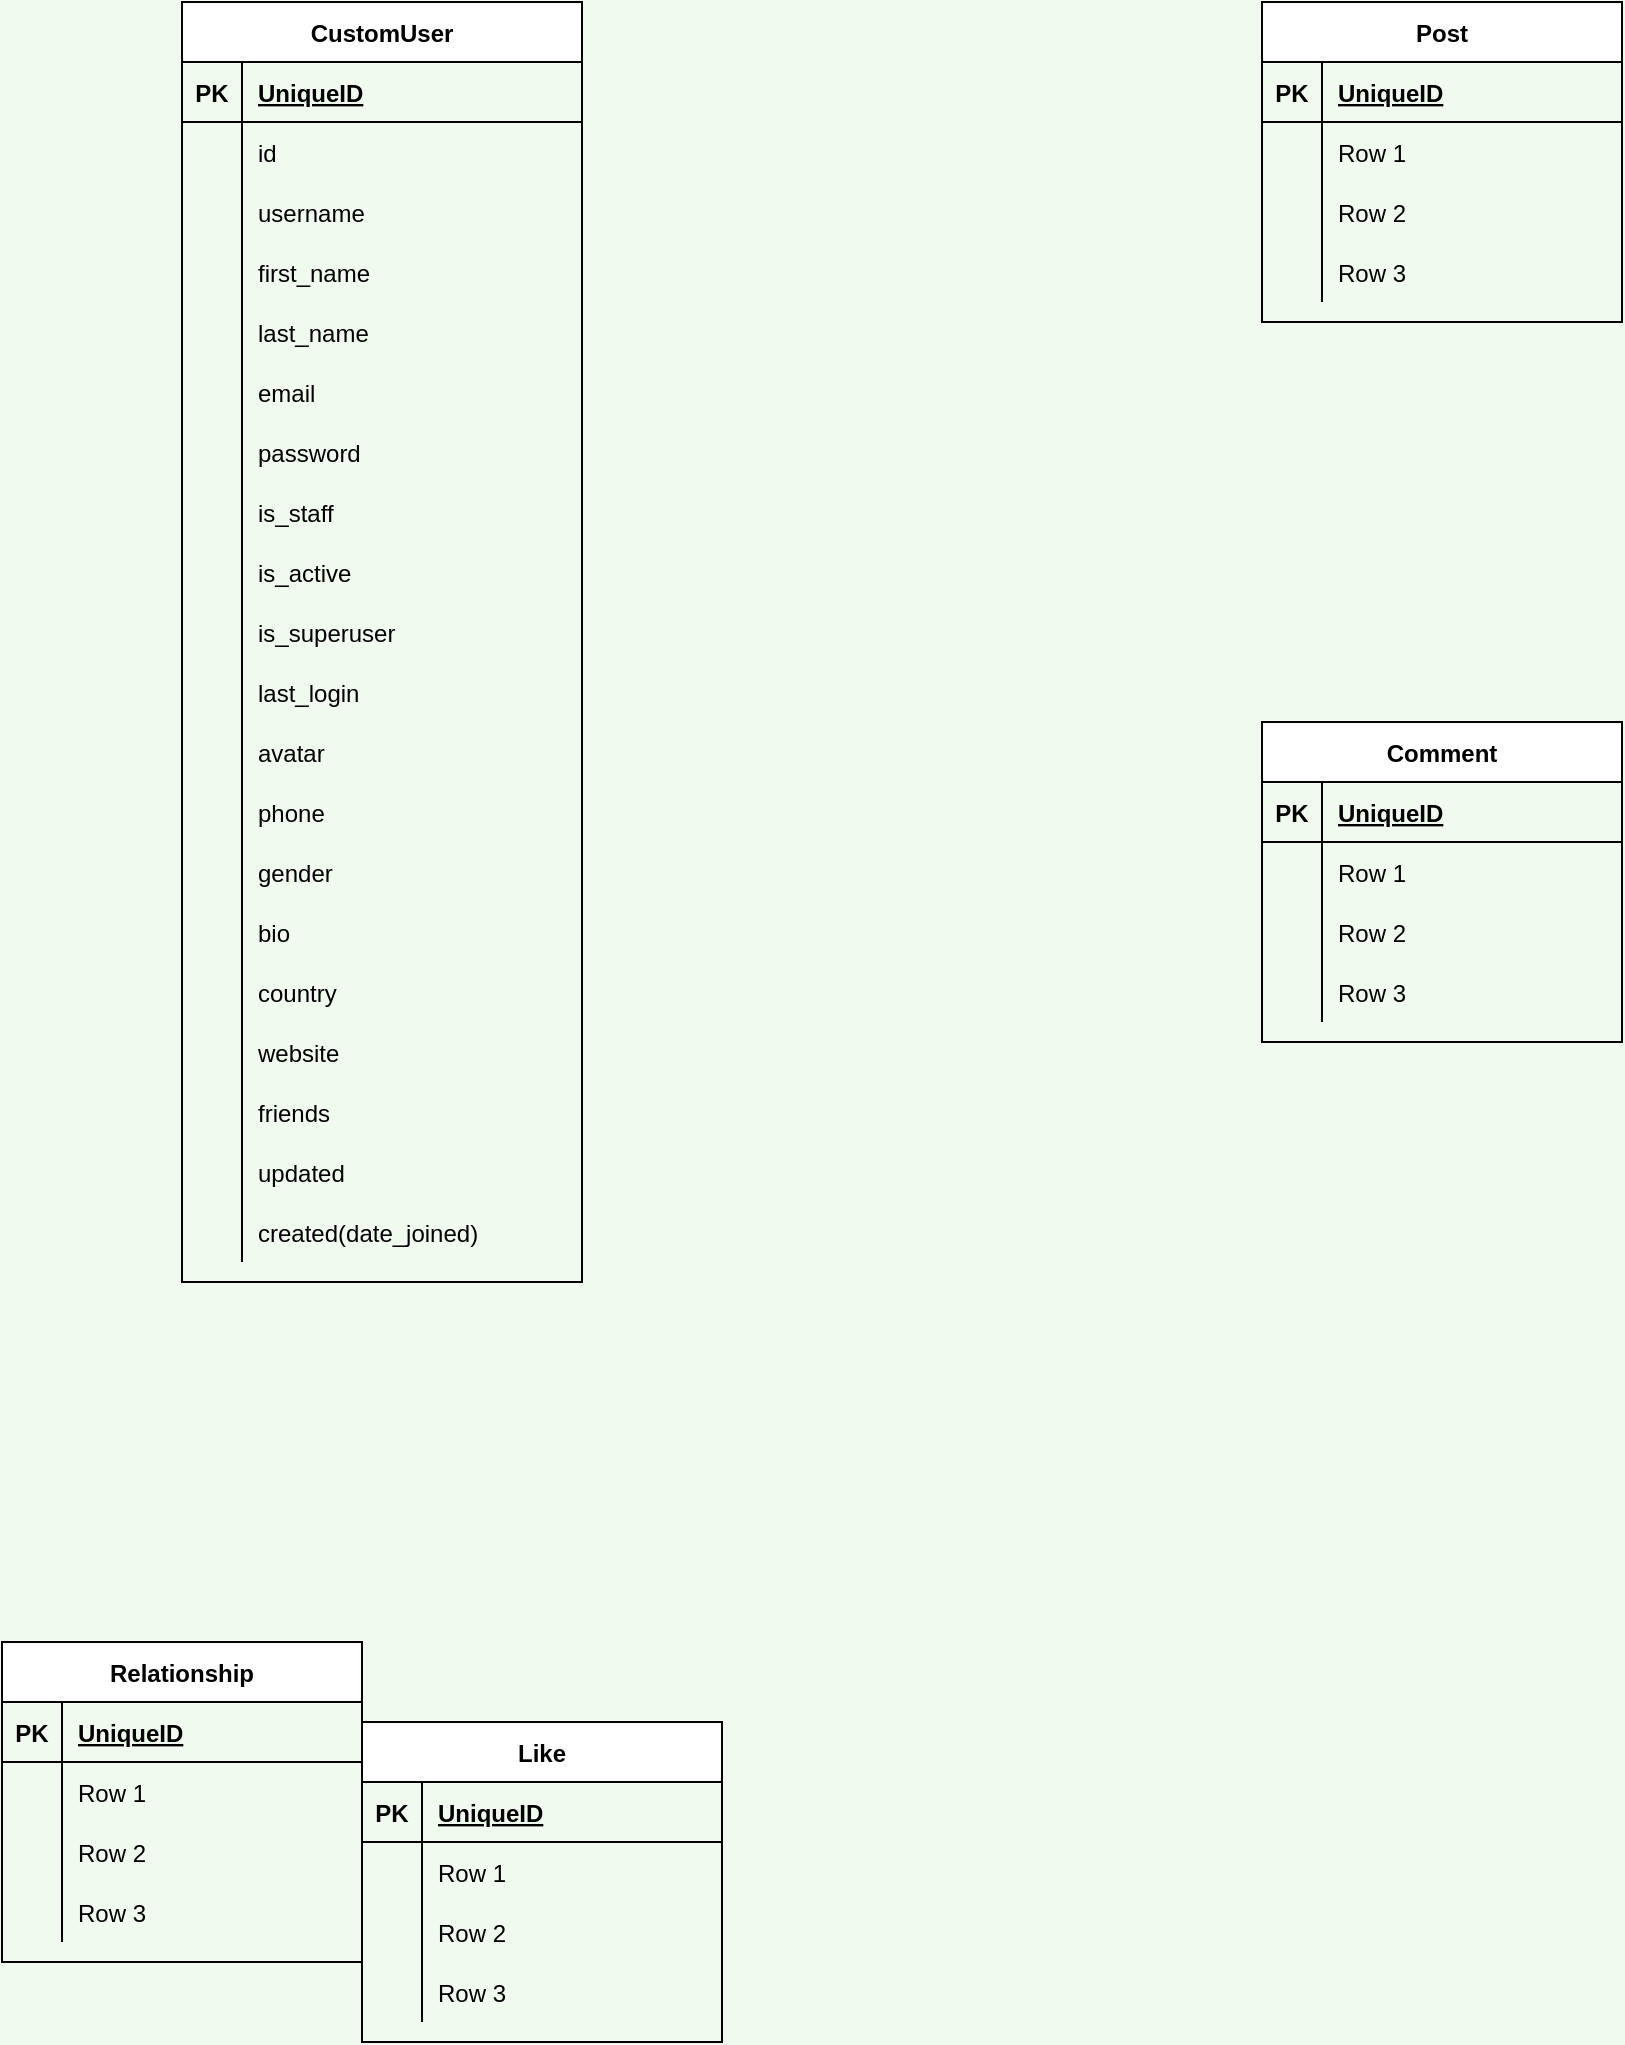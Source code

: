 <mxfile version="13.9.9" type="device"><diagram id="JfYFGixfyqa8T44DDMlA" name="Page-1"><mxGraphModel dx="1299" dy="600" grid="1" gridSize="10" guides="1" tooltips="1" connect="1" arrows="1" fold="1" page="1" pageScale="1" pageWidth="850" pageHeight="1100" background="#F1FAEE" math="0" shadow="0"><root><mxCell id="0"/><mxCell id="1" parent="0"/><mxCell id="agSrC6qZ8le7A4dU7Igd-14" value="CustomUser" style="shape=table;startSize=30;container=1;collapsible=1;childLayout=tableLayout;fixedRows=1;rowLines=0;fontStyle=1;align=center;resizeLast=1;" vertex="1" parent="1"><mxGeometry x="80" y="40" width="200.0" height="640" as="geometry"/></mxCell><mxCell id="agSrC6qZ8le7A4dU7Igd-15" value="" style="shape=partialRectangle;collapsible=0;dropTarget=0;pointerEvents=0;fillColor=none;top=0;left=0;bottom=1;right=0;points=[[0,0.5],[1,0.5]];portConstraint=eastwest;" vertex="1" parent="agSrC6qZ8le7A4dU7Igd-14"><mxGeometry y="30" width="200.0" height="30" as="geometry"/></mxCell><mxCell id="agSrC6qZ8le7A4dU7Igd-16" value="PK" style="shape=partialRectangle;connectable=0;fillColor=none;top=0;left=0;bottom=0;right=0;fontStyle=1;overflow=hidden;" vertex="1" parent="agSrC6qZ8le7A4dU7Igd-15"><mxGeometry width="30" height="30" as="geometry"/></mxCell><mxCell id="agSrC6qZ8le7A4dU7Igd-17" value="UniqueID" style="shape=partialRectangle;connectable=0;fillColor=none;top=0;left=0;bottom=0;right=0;align=left;spacingLeft=6;fontStyle=5;overflow=hidden;" vertex="1" parent="agSrC6qZ8le7A4dU7Igd-15"><mxGeometry x="30" width="170.0" height="30" as="geometry"/></mxCell><mxCell id="agSrC6qZ8le7A4dU7Igd-18" value="" style="shape=partialRectangle;collapsible=0;dropTarget=0;pointerEvents=0;fillColor=none;top=0;left=0;bottom=0;right=0;points=[[0,0.5],[1,0.5]];portConstraint=eastwest;" vertex="1" parent="agSrC6qZ8le7A4dU7Igd-14"><mxGeometry y="60" width="200.0" height="30" as="geometry"/></mxCell><mxCell id="agSrC6qZ8le7A4dU7Igd-19" value="" style="shape=partialRectangle;connectable=0;fillColor=none;top=0;left=0;bottom=0;right=0;editable=1;overflow=hidden;" vertex="1" parent="agSrC6qZ8le7A4dU7Igd-18"><mxGeometry width="30" height="30" as="geometry"/></mxCell><mxCell id="agSrC6qZ8le7A4dU7Igd-20" value="id" style="shape=partialRectangle;connectable=0;fillColor=none;top=0;left=0;bottom=0;right=0;align=left;spacingLeft=6;overflow=hidden;" vertex="1" parent="agSrC6qZ8le7A4dU7Igd-18"><mxGeometry x="30" width="170.0" height="30" as="geometry"/></mxCell><mxCell id="agSrC6qZ8le7A4dU7Igd-134" value="" style="shape=partialRectangle;collapsible=0;dropTarget=0;pointerEvents=0;fillColor=none;top=0;left=0;bottom=0;right=0;points=[[0,0.5],[1,0.5]];portConstraint=eastwest;" vertex="1" parent="agSrC6qZ8le7A4dU7Igd-14"><mxGeometry y="90" width="200.0" height="30" as="geometry"/></mxCell><mxCell id="agSrC6qZ8le7A4dU7Igd-135" value="" style="shape=partialRectangle;connectable=0;fillColor=none;top=0;left=0;bottom=0;right=0;editable=1;overflow=hidden;" vertex="1" parent="agSrC6qZ8le7A4dU7Igd-134"><mxGeometry width="30" height="30" as="geometry"/></mxCell><mxCell id="agSrC6qZ8le7A4dU7Igd-136" value="username" style="shape=partialRectangle;connectable=0;fillColor=none;top=0;left=0;bottom=0;right=0;align=left;spacingLeft=6;overflow=hidden;" vertex="1" parent="agSrC6qZ8le7A4dU7Igd-134"><mxGeometry x="30" width="170.0" height="30" as="geometry"/></mxCell><mxCell id="agSrC6qZ8le7A4dU7Igd-21" value="" style="shape=partialRectangle;collapsible=0;dropTarget=0;pointerEvents=0;fillColor=none;top=0;left=0;bottom=0;right=0;points=[[0,0.5],[1,0.5]];portConstraint=eastwest;" vertex="1" parent="agSrC6qZ8le7A4dU7Igd-14"><mxGeometry y="120" width="200.0" height="30" as="geometry"/></mxCell><mxCell id="agSrC6qZ8le7A4dU7Igd-22" value="" style="shape=partialRectangle;connectable=0;fillColor=none;top=0;left=0;bottom=0;right=0;editable=1;overflow=hidden;" vertex="1" parent="agSrC6qZ8le7A4dU7Igd-21"><mxGeometry width="30" height="30" as="geometry"/></mxCell><mxCell id="agSrC6qZ8le7A4dU7Igd-23" value="first_name" style="shape=partialRectangle;connectable=0;fillColor=none;top=0;left=0;bottom=0;right=0;align=left;spacingLeft=6;overflow=hidden;" vertex="1" parent="agSrC6qZ8le7A4dU7Igd-21"><mxGeometry x="30" width="170.0" height="30" as="geometry"/></mxCell><mxCell id="agSrC6qZ8le7A4dU7Igd-79" value="" style="shape=partialRectangle;collapsible=0;dropTarget=0;pointerEvents=0;fillColor=none;top=0;left=0;bottom=0;right=0;points=[[0,0.5],[1,0.5]];portConstraint=eastwest;" vertex="1" parent="agSrC6qZ8le7A4dU7Igd-14"><mxGeometry y="150" width="200.0" height="30" as="geometry"/></mxCell><mxCell id="agSrC6qZ8le7A4dU7Igd-80" value="" style="shape=partialRectangle;connectable=0;fillColor=none;top=0;left=0;bottom=0;right=0;editable=1;overflow=hidden;" vertex="1" parent="agSrC6qZ8le7A4dU7Igd-79"><mxGeometry width="30" height="30" as="geometry"/></mxCell><mxCell id="agSrC6qZ8le7A4dU7Igd-81" value="last_name" style="shape=partialRectangle;connectable=0;fillColor=none;top=0;left=0;bottom=0;right=0;align=left;spacingLeft=6;overflow=hidden;" vertex="1" parent="agSrC6qZ8le7A4dU7Igd-79"><mxGeometry x="30" width="170.0" height="30" as="geometry"/></mxCell><mxCell id="agSrC6qZ8le7A4dU7Igd-83" value="" style="shape=partialRectangle;collapsible=0;dropTarget=0;pointerEvents=0;fillColor=none;top=0;left=0;bottom=0;right=0;points=[[0,0.5],[1,0.5]];portConstraint=eastwest;" vertex="1" parent="agSrC6qZ8le7A4dU7Igd-14"><mxGeometry y="180" width="200.0" height="30" as="geometry"/></mxCell><mxCell id="agSrC6qZ8le7A4dU7Igd-84" value="" style="shape=partialRectangle;connectable=0;fillColor=none;top=0;left=0;bottom=0;right=0;editable=1;overflow=hidden;" vertex="1" parent="agSrC6qZ8le7A4dU7Igd-83"><mxGeometry width="30" height="30" as="geometry"/></mxCell><mxCell id="agSrC6qZ8le7A4dU7Igd-85" value="email" style="shape=partialRectangle;connectable=0;fillColor=none;top=0;left=0;bottom=0;right=0;align=left;spacingLeft=6;overflow=hidden;" vertex="1" parent="agSrC6qZ8le7A4dU7Igd-83"><mxGeometry x="30" width="170.0" height="30" as="geometry"/></mxCell><mxCell id="agSrC6qZ8le7A4dU7Igd-86" value="" style="shape=partialRectangle;collapsible=0;dropTarget=0;pointerEvents=0;fillColor=none;top=0;left=0;bottom=0;right=0;points=[[0,0.5],[1,0.5]];portConstraint=eastwest;" vertex="1" parent="agSrC6qZ8le7A4dU7Igd-14"><mxGeometry y="210" width="200.0" height="30" as="geometry"/></mxCell><mxCell id="agSrC6qZ8le7A4dU7Igd-87" value="" style="shape=partialRectangle;connectable=0;fillColor=none;top=0;left=0;bottom=0;right=0;editable=1;overflow=hidden;" vertex="1" parent="agSrC6qZ8le7A4dU7Igd-86"><mxGeometry width="30" height="30" as="geometry"/></mxCell><mxCell id="agSrC6qZ8le7A4dU7Igd-88" value="password" style="shape=partialRectangle;connectable=0;fillColor=none;top=0;left=0;bottom=0;right=0;align=left;spacingLeft=6;overflow=hidden;" vertex="1" parent="agSrC6qZ8le7A4dU7Igd-86"><mxGeometry x="30" width="170.0" height="30" as="geometry"/></mxCell><mxCell id="agSrC6qZ8le7A4dU7Igd-24" value="" style="shape=partialRectangle;collapsible=0;dropTarget=0;pointerEvents=0;fillColor=none;top=0;left=0;bottom=0;right=0;points=[[0,0.5],[1,0.5]];portConstraint=eastwest;" vertex="1" parent="agSrC6qZ8le7A4dU7Igd-14"><mxGeometry y="240" width="200.0" height="30" as="geometry"/></mxCell><mxCell id="agSrC6qZ8le7A4dU7Igd-25" value="" style="shape=partialRectangle;connectable=0;fillColor=none;top=0;left=0;bottom=0;right=0;editable=1;overflow=hidden;" vertex="1" parent="agSrC6qZ8le7A4dU7Igd-24"><mxGeometry width="30" height="30" as="geometry"/></mxCell><mxCell id="agSrC6qZ8le7A4dU7Igd-26" value="is_staff" style="shape=partialRectangle;connectable=0;fillColor=none;top=0;left=0;bottom=0;right=0;align=left;spacingLeft=6;overflow=hidden;" vertex="1" parent="agSrC6qZ8le7A4dU7Igd-24"><mxGeometry x="30" width="170.0" height="30" as="geometry"/></mxCell><mxCell id="agSrC6qZ8le7A4dU7Igd-95" value="" style="shape=partialRectangle;collapsible=0;dropTarget=0;pointerEvents=0;fillColor=none;top=0;left=0;bottom=0;right=0;points=[[0,0.5],[1,0.5]];portConstraint=eastwest;" vertex="1" parent="agSrC6qZ8le7A4dU7Igd-14"><mxGeometry y="270" width="200.0" height="30" as="geometry"/></mxCell><mxCell id="agSrC6qZ8le7A4dU7Igd-96" value="" style="shape=partialRectangle;connectable=0;fillColor=none;top=0;left=0;bottom=0;right=0;editable=1;overflow=hidden;" vertex="1" parent="agSrC6qZ8le7A4dU7Igd-95"><mxGeometry width="30" height="30" as="geometry"/></mxCell><mxCell id="agSrC6qZ8le7A4dU7Igd-97" value="is_active" style="shape=partialRectangle;connectable=0;fillColor=none;top=0;left=0;bottom=0;right=0;align=left;spacingLeft=6;overflow=hidden;" vertex="1" parent="agSrC6qZ8le7A4dU7Igd-95"><mxGeometry x="30" width="170.0" height="30" as="geometry"/></mxCell><mxCell id="agSrC6qZ8le7A4dU7Igd-98" value="" style="shape=partialRectangle;collapsible=0;dropTarget=0;pointerEvents=0;fillColor=none;top=0;left=0;bottom=0;right=0;points=[[0,0.5],[1,0.5]];portConstraint=eastwest;" vertex="1" parent="agSrC6qZ8le7A4dU7Igd-14"><mxGeometry y="300" width="200.0" height="30" as="geometry"/></mxCell><mxCell id="agSrC6qZ8le7A4dU7Igd-99" value="" style="shape=partialRectangle;connectable=0;fillColor=none;top=0;left=0;bottom=0;right=0;editable=1;overflow=hidden;" vertex="1" parent="agSrC6qZ8le7A4dU7Igd-98"><mxGeometry width="30" height="30" as="geometry"/></mxCell><mxCell id="agSrC6qZ8le7A4dU7Igd-100" value="is_superuser" style="shape=partialRectangle;connectable=0;fillColor=none;top=0;left=0;bottom=0;right=0;align=left;spacingLeft=6;overflow=hidden;" vertex="1" parent="agSrC6qZ8le7A4dU7Igd-98"><mxGeometry x="30" width="170.0" height="30" as="geometry"/></mxCell><mxCell id="agSrC6qZ8le7A4dU7Igd-101" value="" style="shape=partialRectangle;collapsible=0;dropTarget=0;pointerEvents=0;fillColor=none;top=0;left=0;bottom=0;right=0;points=[[0,0.5],[1,0.5]];portConstraint=eastwest;" vertex="1" parent="agSrC6qZ8le7A4dU7Igd-14"><mxGeometry y="330" width="200.0" height="30" as="geometry"/></mxCell><mxCell id="agSrC6qZ8le7A4dU7Igd-102" value="" style="shape=partialRectangle;connectable=0;fillColor=none;top=0;left=0;bottom=0;right=0;editable=1;overflow=hidden;" vertex="1" parent="agSrC6qZ8le7A4dU7Igd-101"><mxGeometry width="30" height="30" as="geometry"/></mxCell><mxCell id="agSrC6qZ8le7A4dU7Igd-103" value="last_login" style="shape=partialRectangle;connectable=0;fillColor=none;top=0;left=0;bottom=0;right=0;align=left;spacingLeft=6;overflow=hidden;" vertex="1" parent="agSrC6qZ8le7A4dU7Igd-101"><mxGeometry x="30" width="170.0" height="30" as="geometry"/></mxCell><mxCell id="agSrC6qZ8le7A4dU7Igd-107" value="" style="shape=partialRectangle;collapsible=0;dropTarget=0;pointerEvents=0;fillColor=none;top=0;left=0;bottom=0;right=0;points=[[0,0.5],[1,0.5]];portConstraint=eastwest;" vertex="1" parent="agSrC6qZ8le7A4dU7Igd-14"><mxGeometry y="360" width="200.0" height="30" as="geometry"/></mxCell><mxCell id="agSrC6qZ8le7A4dU7Igd-108" value="" style="shape=partialRectangle;connectable=0;fillColor=none;top=0;left=0;bottom=0;right=0;editable=1;overflow=hidden;" vertex="1" parent="agSrC6qZ8le7A4dU7Igd-107"><mxGeometry width="30" height="30" as="geometry"/></mxCell><mxCell id="agSrC6qZ8le7A4dU7Igd-109" value="avatar" style="shape=partialRectangle;connectable=0;fillColor=none;top=0;left=0;bottom=0;right=0;align=left;spacingLeft=6;overflow=hidden;" vertex="1" parent="agSrC6qZ8le7A4dU7Igd-107"><mxGeometry x="30" width="170.0" height="30" as="geometry"/></mxCell><mxCell id="agSrC6qZ8le7A4dU7Igd-110" value="" style="shape=partialRectangle;collapsible=0;dropTarget=0;pointerEvents=0;fillColor=none;top=0;left=0;bottom=0;right=0;points=[[0,0.5],[1,0.5]];portConstraint=eastwest;" vertex="1" parent="agSrC6qZ8le7A4dU7Igd-14"><mxGeometry y="390" width="200.0" height="30" as="geometry"/></mxCell><mxCell id="agSrC6qZ8le7A4dU7Igd-111" value="" style="shape=partialRectangle;connectable=0;fillColor=none;top=0;left=0;bottom=0;right=0;editable=1;overflow=hidden;" vertex="1" parent="agSrC6qZ8le7A4dU7Igd-110"><mxGeometry width="30" height="30" as="geometry"/></mxCell><mxCell id="agSrC6qZ8le7A4dU7Igd-112" value="phone" style="shape=partialRectangle;connectable=0;fillColor=none;top=0;left=0;bottom=0;right=0;align=left;spacingLeft=6;overflow=hidden;" vertex="1" parent="agSrC6qZ8le7A4dU7Igd-110"><mxGeometry x="30" width="170.0" height="30" as="geometry"/></mxCell><mxCell id="agSrC6qZ8le7A4dU7Igd-113" value="" style="shape=partialRectangle;collapsible=0;dropTarget=0;pointerEvents=0;fillColor=none;top=0;left=0;bottom=0;right=0;points=[[0,0.5],[1,0.5]];portConstraint=eastwest;" vertex="1" parent="agSrC6qZ8le7A4dU7Igd-14"><mxGeometry y="420" width="200.0" height="30" as="geometry"/></mxCell><mxCell id="agSrC6qZ8le7A4dU7Igd-114" value="" style="shape=partialRectangle;connectable=0;fillColor=none;top=0;left=0;bottom=0;right=0;editable=1;overflow=hidden;" vertex="1" parent="agSrC6qZ8le7A4dU7Igd-113"><mxGeometry width="30" height="30" as="geometry"/></mxCell><mxCell id="agSrC6qZ8le7A4dU7Igd-115" value="gender" style="shape=partialRectangle;connectable=0;fillColor=none;top=0;left=0;bottom=0;right=0;align=left;spacingLeft=6;overflow=hidden;" vertex="1" parent="agSrC6qZ8le7A4dU7Igd-113"><mxGeometry x="30" width="170.0" height="30" as="geometry"/></mxCell><mxCell id="agSrC6qZ8le7A4dU7Igd-116" value="" style="shape=partialRectangle;collapsible=0;dropTarget=0;pointerEvents=0;fillColor=none;top=0;left=0;bottom=0;right=0;points=[[0,0.5],[1,0.5]];portConstraint=eastwest;" vertex="1" parent="agSrC6qZ8le7A4dU7Igd-14"><mxGeometry y="450" width="200.0" height="30" as="geometry"/></mxCell><mxCell id="agSrC6qZ8le7A4dU7Igd-117" value="" style="shape=partialRectangle;connectable=0;fillColor=none;top=0;left=0;bottom=0;right=0;editable=1;overflow=hidden;" vertex="1" parent="agSrC6qZ8le7A4dU7Igd-116"><mxGeometry width="30" height="30" as="geometry"/></mxCell><mxCell id="agSrC6qZ8le7A4dU7Igd-118" value="bio" style="shape=partialRectangle;connectable=0;fillColor=none;top=0;left=0;bottom=0;right=0;align=left;spacingLeft=6;overflow=hidden;" vertex="1" parent="agSrC6qZ8le7A4dU7Igd-116"><mxGeometry x="30" width="170.0" height="30" as="geometry"/></mxCell><mxCell id="agSrC6qZ8le7A4dU7Igd-119" value="" style="shape=partialRectangle;collapsible=0;dropTarget=0;pointerEvents=0;fillColor=none;top=0;left=0;bottom=0;right=0;points=[[0,0.5],[1,0.5]];portConstraint=eastwest;" vertex="1" parent="agSrC6qZ8le7A4dU7Igd-14"><mxGeometry y="480" width="200.0" height="30" as="geometry"/></mxCell><mxCell id="agSrC6qZ8le7A4dU7Igd-120" value="" style="shape=partialRectangle;connectable=0;fillColor=none;top=0;left=0;bottom=0;right=0;editable=1;overflow=hidden;" vertex="1" parent="agSrC6qZ8le7A4dU7Igd-119"><mxGeometry width="30" height="30" as="geometry"/></mxCell><mxCell id="agSrC6qZ8le7A4dU7Igd-121" value="country" style="shape=partialRectangle;connectable=0;fillColor=none;top=0;left=0;bottom=0;right=0;align=left;spacingLeft=6;overflow=hidden;" vertex="1" parent="agSrC6qZ8le7A4dU7Igd-119"><mxGeometry x="30" width="170.0" height="30" as="geometry"/></mxCell><mxCell id="agSrC6qZ8le7A4dU7Igd-122" value="" style="shape=partialRectangle;collapsible=0;dropTarget=0;pointerEvents=0;fillColor=none;top=0;left=0;bottom=0;right=0;points=[[0,0.5],[1,0.5]];portConstraint=eastwest;" vertex="1" parent="agSrC6qZ8le7A4dU7Igd-14"><mxGeometry y="510" width="200.0" height="30" as="geometry"/></mxCell><mxCell id="agSrC6qZ8le7A4dU7Igd-123" value="" style="shape=partialRectangle;connectable=0;fillColor=none;top=0;left=0;bottom=0;right=0;editable=1;overflow=hidden;" vertex="1" parent="agSrC6qZ8le7A4dU7Igd-122"><mxGeometry width="30" height="30" as="geometry"/></mxCell><mxCell id="agSrC6qZ8le7A4dU7Igd-124" value="website" style="shape=partialRectangle;connectable=0;fillColor=none;top=0;left=0;bottom=0;right=0;align=left;spacingLeft=6;overflow=hidden;" vertex="1" parent="agSrC6qZ8le7A4dU7Igd-122"><mxGeometry x="30" width="170.0" height="30" as="geometry"/></mxCell><mxCell id="agSrC6qZ8le7A4dU7Igd-125" value="" style="shape=partialRectangle;collapsible=0;dropTarget=0;pointerEvents=0;fillColor=none;top=0;left=0;bottom=0;right=0;points=[[0,0.5],[1,0.5]];portConstraint=eastwest;" vertex="1" parent="agSrC6qZ8le7A4dU7Igd-14"><mxGeometry y="540" width="200.0" height="30" as="geometry"/></mxCell><mxCell id="agSrC6qZ8le7A4dU7Igd-126" value="" style="shape=partialRectangle;connectable=0;fillColor=none;top=0;left=0;bottom=0;right=0;editable=1;overflow=hidden;" vertex="1" parent="agSrC6qZ8le7A4dU7Igd-125"><mxGeometry width="30" height="30" as="geometry"/></mxCell><mxCell id="agSrC6qZ8le7A4dU7Igd-127" value="friends" style="shape=partialRectangle;connectable=0;fillColor=none;top=0;left=0;bottom=0;right=0;align=left;spacingLeft=6;overflow=hidden;" vertex="1" parent="agSrC6qZ8le7A4dU7Igd-125"><mxGeometry x="30" width="170.0" height="30" as="geometry"/></mxCell><mxCell id="agSrC6qZ8le7A4dU7Igd-128" value="" style="shape=partialRectangle;collapsible=0;dropTarget=0;pointerEvents=0;fillColor=none;top=0;left=0;bottom=0;right=0;points=[[0,0.5],[1,0.5]];portConstraint=eastwest;" vertex="1" parent="agSrC6qZ8le7A4dU7Igd-14"><mxGeometry y="570" width="200.0" height="30" as="geometry"/></mxCell><mxCell id="agSrC6qZ8le7A4dU7Igd-129" value="" style="shape=partialRectangle;connectable=0;fillColor=none;top=0;left=0;bottom=0;right=0;editable=1;overflow=hidden;" vertex="1" parent="agSrC6qZ8le7A4dU7Igd-128"><mxGeometry width="30" height="30" as="geometry"/></mxCell><mxCell id="agSrC6qZ8le7A4dU7Igd-130" value="updated" style="shape=partialRectangle;connectable=0;fillColor=none;top=0;left=0;bottom=0;right=0;align=left;spacingLeft=6;overflow=hidden;" vertex="1" parent="agSrC6qZ8le7A4dU7Igd-128"><mxGeometry x="30" width="170.0" height="30" as="geometry"/></mxCell><mxCell id="agSrC6qZ8le7A4dU7Igd-131" value="" style="shape=partialRectangle;collapsible=0;dropTarget=0;pointerEvents=0;fillColor=none;top=0;left=0;bottom=0;right=0;points=[[0,0.5],[1,0.5]];portConstraint=eastwest;" vertex="1" parent="agSrC6qZ8le7A4dU7Igd-14"><mxGeometry y="600" width="200.0" height="30" as="geometry"/></mxCell><mxCell id="agSrC6qZ8le7A4dU7Igd-132" value="" style="shape=partialRectangle;connectable=0;fillColor=none;top=0;left=0;bottom=0;right=0;editable=1;overflow=hidden;" vertex="1" parent="agSrC6qZ8le7A4dU7Igd-131"><mxGeometry width="30" height="30" as="geometry"/></mxCell><mxCell id="agSrC6qZ8le7A4dU7Igd-133" value="created(date_joined)" style="shape=partialRectangle;connectable=0;fillColor=none;top=0;left=0;bottom=0;right=0;align=left;spacingLeft=6;overflow=hidden;" vertex="1" parent="agSrC6qZ8le7A4dU7Igd-131"><mxGeometry x="30" width="170.0" height="30" as="geometry"/></mxCell><mxCell id="agSrC6qZ8le7A4dU7Igd-27" value="Post" style="shape=table;startSize=30;container=1;collapsible=1;childLayout=tableLayout;fixedRows=1;rowLines=0;fontStyle=1;align=center;resizeLast=1;" vertex="1" parent="1"><mxGeometry x="620" y="40" width="180" height="160" as="geometry"/></mxCell><mxCell id="agSrC6qZ8le7A4dU7Igd-28" value="" style="shape=partialRectangle;collapsible=0;dropTarget=0;pointerEvents=0;fillColor=none;top=0;left=0;bottom=1;right=0;points=[[0,0.5],[1,0.5]];portConstraint=eastwest;" vertex="1" parent="agSrC6qZ8le7A4dU7Igd-27"><mxGeometry y="30" width="180" height="30" as="geometry"/></mxCell><mxCell id="agSrC6qZ8le7A4dU7Igd-29" value="PK" style="shape=partialRectangle;connectable=0;fillColor=none;top=0;left=0;bottom=0;right=0;fontStyle=1;overflow=hidden;" vertex="1" parent="agSrC6qZ8le7A4dU7Igd-28"><mxGeometry width="30" height="30" as="geometry"/></mxCell><mxCell id="agSrC6qZ8le7A4dU7Igd-30" value="UniqueID" style="shape=partialRectangle;connectable=0;fillColor=none;top=0;left=0;bottom=0;right=0;align=left;spacingLeft=6;fontStyle=5;overflow=hidden;" vertex="1" parent="agSrC6qZ8le7A4dU7Igd-28"><mxGeometry x="30" width="150" height="30" as="geometry"/></mxCell><mxCell id="agSrC6qZ8le7A4dU7Igd-31" value="" style="shape=partialRectangle;collapsible=0;dropTarget=0;pointerEvents=0;fillColor=none;top=0;left=0;bottom=0;right=0;points=[[0,0.5],[1,0.5]];portConstraint=eastwest;" vertex="1" parent="agSrC6qZ8le7A4dU7Igd-27"><mxGeometry y="60" width="180" height="30" as="geometry"/></mxCell><mxCell id="agSrC6qZ8le7A4dU7Igd-32" value="" style="shape=partialRectangle;connectable=0;fillColor=none;top=0;left=0;bottom=0;right=0;editable=1;overflow=hidden;" vertex="1" parent="agSrC6qZ8le7A4dU7Igd-31"><mxGeometry width="30" height="30" as="geometry"/></mxCell><mxCell id="agSrC6qZ8le7A4dU7Igd-33" value="Row 1" style="shape=partialRectangle;connectable=0;fillColor=none;top=0;left=0;bottom=0;right=0;align=left;spacingLeft=6;overflow=hidden;" vertex="1" parent="agSrC6qZ8le7A4dU7Igd-31"><mxGeometry x="30" width="150" height="30" as="geometry"/></mxCell><mxCell id="agSrC6qZ8le7A4dU7Igd-34" value="" style="shape=partialRectangle;collapsible=0;dropTarget=0;pointerEvents=0;fillColor=none;top=0;left=0;bottom=0;right=0;points=[[0,0.5],[1,0.5]];portConstraint=eastwest;" vertex="1" parent="agSrC6qZ8le7A4dU7Igd-27"><mxGeometry y="90" width="180" height="30" as="geometry"/></mxCell><mxCell id="agSrC6qZ8le7A4dU7Igd-35" value="" style="shape=partialRectangle;connectable=0;fillColor=none;top=0;left=0;bottom=0;right=0;editable=1;overflow=hidden;" vertex="1" parent="agSrC6qZ8le7A4dU7Igd-34"><mxGeometry width="30" height="30" as="geometry"/></mxCell><mxCell id="agSrC6qZ8le7A4dU7Igd-36" value="Row 2" style="shape=partialRectangle;connectable=0;fillColor=none;top=0;left=0;bottom=0;right=0;align=left;spacingLeft=6;overflow=hidden;" vertex="1" parent="agSrC6qZ8le7A4dU7Igd-34"><mxGeometry x="30" width="150" height="30" as="geometry"/></mxCell><mxCell id="agSrC6qZ8le7A4dU7Igd-37" value="" style="shape=partialRectangle;collapsible=0;dropTarget=0;pointerEvents=0;fillColor=none;top=0;left=0;bottom=0;right=0;points=[[0,0.5],[1,0.5]];portConstraint=eastwest;" vertex="1" parent="agSrC6qZ8le7A4dU7Igd-27"><mxGeometry y="120" width="180" height="30" as="geometry"/></mxCell><mxCell id="agSrC6qZ8le7A4dU7Igd-38" value="" style="shape=partialRectangle;connectable=0;fillColor=none;top=0;left=0;bottom=0;right=0;editable=1;overflow=hidden;" vertex="1" parent="agSrC6qZ8le7A4dU7Igd-37"><mxGeometry width="30" height="30" as="geometry"/></mxCell><mxCell id="agSrC6qZ8le7A4dU7Igd-39" value="Row 3" style="shape=partialRectangle;connectable=0;fillColor=none;top=0;left=0;bottom=0;right=0;align=left;spacingLeft=6;overflow=hidden;" vertex="1" parent="agSrC6qZ8le7A4dU7Igd-37"><mxGeometry x="30" width="150" height="30" as="geometry"/></mxCell><mxCell id="agSrC6qZ8le7A4dU7Igd-40" value="Relationship" style="shape=table;startSize=30;container=1;collapsible=1;childLayout=tableLayout;fixedRows=1;rowLines=0;fontStyle=1;align=center;resizeLast=1;" vertex="1" parent="1"><mxGeometry x="-10" y="860" width="180" height="160" as="geometry"/></mxCell><mxCell id="agSrC6qZ8le7A4dU7Igd-41" value="" style="shape=partialRectangle;collapsible=0;dropTarget=0;pointerEvents=0;fillColor=none;top=0;left=0;bottom=1;right=0;points=[[0,0.5],[1,0.5]];portConstraint=eastwest;" vertex="1" parent="agSrC6qZ8le7A4dU7Igd-40"><mxGeometry y="30" width="180" height="30" as="geometry"/></mxCell><mxCell id="agSrC6qZ8le7A4dU7Igd-42" value="PK" style="shape=partialRectangle;connectable=0;fillColor=none;top=0;left=0;bottom=0;right=0;fontStyle=1;overflow=hidden;" vertex="1" parent="agSrC6qZ8le7A4dU7Igd-41"><mxGeometry width="30" height="30" as="geometry"/></mxCell><mxCell id="agSrC6qZ8le7A4dU7Igd-43" value="UniqueID" style="shape=partialRectangle;connectable=0;fillColor=none;top=0;left=0;bottom=0;right=0;align=left;spacingLeft=6;fontStyle=5;overflow=hidden;" vertex="1" parent="agSrC6qZ8le7A4dU7Igd-41"><mxGeometry x="30" width="150" height="30" as="geometry"/></mxCell><mxCell id="agSrC6qZ8le7A4dU7Igd-44" value="" style="shape=partialRectangle;collapsible=0;dropTarget=0;pointerEvents=0;fillColor=none;top=0;left=0;bottom=0;right=0;points=[[0,0.5],[1,0.5]];portConstraint=eastwest;" vertex="1" parent="agSrC6qZ8le7A4dU7Igd-40"><mxGeometry y="60" width="180" height="30" as="geometry"/></mxCell><mxCell id="agSrC6qZ8le7A4dU7Igd-45" value="" style="shape=partialRectangle;connectable=0;fillColor=none;top=0;left=0;bottom=0;right=0;editable=1;overflow=hidden;" vertex="1" parent="agSrC6qZ8le7A4dU7Igd-44"><mxGeometry width="30" height="30" as="geometry"/></mxCell><mxCell id="agSrC6qZ8le7A4dU7Igd-46" value="Row 1" style="shape=partialRectangle;connectable=0;fillColor=none;top=0;left=0;bottom=0;right=0;align=left;spacingLeft=6;overflow=hidden;" vertex="1" parent="agSrC6qZ8le7A4dU7Igd-44"><mxGeometry x="30" width="150" height="30" as="geometry"/></mxCell><mxCell id="agSrC6qZ8le7A4dU7Igd-47" value="" style="shape=partialRectangle;collapsible=0;dropTarget=0;pointerEvents=0;fillColor=none;top=0;left=0;bottom=0;right=0;points=[[0,0.5],[1,0.5]];portConstraint=eastwest;" vertex="1" parent="agSrC6qZ8le7A4dU7Igd-40"><mxGeometry y="90" width="180" height="30" as="geometry"/></mxCell><mxCell id="agSrC6qZ8le7A4dU7Igd-48" value="" style="shape=partialRectangle;connectable=0;fillColor=none;top=0;left=0;bottom=0;right=0;editable=1;overflow=hidden;" vertex="1" parent="agSrC6qZ8le7A4dU7Igd-47"><mxGeometry width="30" height="30" as="geometry"/></mxCell><mxCell id="agSrC6qZ8le7A4dU7Igd-49" value="Row 2" style="shape=partialRectangle;connectable=0;fillColor=none;top=0;left=0;bottom=0;right=0;align=left;spacingLeft=6;overflow=hidden;" vertex="1" parent="agSrC6qZ8le7A4dU7Igd-47"><mxGeometry x="30" width="150" height="30" as="geometry"/></mxCell><mxCell id="agSrC6qZ8le7A4dU7Igd-50" value="" style="shape=partialRectangle;collapsible=0;dropTarget=0;pointerEvents=0;fillColor=none;top=0;left=0;bottom=0;right=0;points=[[0,0.5],[1,0.5]];portConstraint=eastwest;" vertex="1" parent="agSrC6qZ8le7A4dU7Igd-40"><mxGeometry y="120" width="180" height="30" as="geometry"/></mxCell><mxCell id="agSrC6qZ8le7A4dU7Igd-51" value="" style="shape=partialRectangle;connectable=0;fillColor=none;top=0;left=0;bottom=0;right=0;editable=1;overflow=hidden;" vertex="1" parent="agSrC6qZ8le7A4dU7Igd-50"><mxGeometry width="30" height="30" as="geometry"/></mxCell><mxCell id="agSrC6qZ8le7A4dU7Igd-52" value="Row 3" style="shape=partialRectangle;connectable=0;fillColor=none;top=0;left=0;bottom=0;right=0;align=left;spacingLeft=6;overflow=hidden;" vertex="1" parent="agSrC6qZ8le7A4dU7Igd-50"><mxGeometry x="30" width="150" height="30" as="geometry"/></mxCell><mxCell id="agSrC6qZ8le7A4dU7Igd-53" value="Comment" style="shape=table;startSize=30;container=1;collapsible=1;childLayout=tableLayout;fixedRows=1;rowLines=0;fontStyle=1;align=center;resizeLast=1;" vertex="1" parent="1"><mxGeometry x="620" y="400" width="180" height="160" as="geometry"/></mxCell><mxCell id="agSrC6qZ8le7A4dU7Igd-54" value="" style="shape=partialRectangle;collapsible=0;dropTarget=0;pointerEvents=0;fillColor=none;top=0;left=0;bottom=1;right=0;points=[[0,0.5],[1,0.5]];portConstraint=eastwest;" vertex="1" parent="agSrC6qZ8le7A4dU7Igd-53"><mxGeometry y="30" width="180" height="30" as="geometry"/></mxCell><mxCell id="agSrC6qZ8le7A4dU7Igd-55" value="PK" style="shape=partialRectangle;connectable=0;fillColor=none;top=0;left=0;bottom=0;right=0;fontStyle=1;overflow=hidden;" vertex="1" parent="agSrC6qZ8le7A4dU7Igd-54"><mxGeometry width="30" height="30" as="geometry"/></mxCell><mxCell id="agSrC6qZ8le7A4dU7Igd-56" value="UniqueID" style="shape=partialRectangle;connectable=0;fillColor=none;top=0;left=0;bottom=0;right=0;align=left;spacingLeft=6;fontStyle=5;overflow=hidden;" vertex="1" parent="agSrC6qZ8le7A4dU7Igd-54"><mxGeometry x="30" width="150" height="30" as="geometry"/></mxCell><mxCell id="agSrC6qZ8le7A4dU7Igd-57" value="" style="shape=partialRectangle;collapsible=0;dropTarget=0;pointerEvents=0;fillColor=none;top=0;left=0;bottom=0;right=0;points=[[0,0.5],[1,0.5]];portConstraint=eastwest;" vertex="1" parent="agSrC6qZ8le7A4dU7Igd-53"><mxGeometry y="60" width="180" height="30" as="geometry"/></mxCell><mxCell id="agSrC6qZ8le7A4dU7Igd-58" value="" style="shape=partialRectangle;connectable=0;fillColor=none;top=0;left=0;bottom=0;right=0;editable=1;overflow=hidden;" vertex="1" parent="agSrC6qZ8le7A4dU7Igd-57"><mxGeometry width="30" height="30" as="geometry"/></mxCell><mxCell id="agSrC6qZ8le7A4dU7Igd-59" value="Row 1" style="shape=partialRectangle;connectable=0;fillColor=none;top=0;left=0;bottom=0;right=0;align=left;spacingLeft=6;overflow=hidden;" vertex="1" parent="agSrC6qZ8le7A4dU7Igd-57"><mxGeometry x="30" width="150" height="30" as="geometry"/></mxCell><mxCell id="agSrC6qZ8le7A4dU7Igd-60" value="" style="shape=partialRectangle;collapsible=0;dropTarget=0;pointerEvents=0;fillColor=none;top=0;left=0;bottom=0;right=0;points=[[0,0.5],[1,0.5]];portConstraint=eastwest;" vertex="1" parent="agSrC6qZ8le7A4dU7Igd-53"><mxGeometry y="90" width="180" height="30" as="geometry"/></mxCell><mxCell id="agSrC6qZ8le7A4dU7Igd-61" value="" style="shape=partialRectangle;connectable=0;fillColor=none;top=0;left=0;bottom=0;right=0;editable=1;overflow=hidden;" vertex="1" parent="agSrC6qZ8le7A4dU7Igd-60"><mxGeometry width="30" height="30" as="geometry"/></mxCell><mxCell id="agSrC6qZ8le7A4dU7Igd-62" value="Row 2" style="shape=partialRectangle;connectable=0;fillColor=none;top=0;left=0;bottom=0;right=0;align=left;spacingLeft=6;overflow=hidden;" vertex="1" parent="agSrC6qZ8le7A4dU7Igd-60"><mxGeometry x="30" width="150" height="30" as="geometry"/></mxCell><mxCell id="agSrC6qZ8le7A4dU7Igd-63" value="" style="shape=partialRectangle;collapsible=0;dropTarget=0;pointerEvents=0;fillColor=none;top=0;left=0;bottom=0;right=0;points=[[0,0.5],[1,0.5]];portConstraint=eastwest;" vertex="1" parent="agSrC6qZ8le7A4dU7Igd-53"><mxGeometry y="120" width="180" height="30" as="geometry"/></mxCell><mxCell id="agSrC6qZ8le7A4dU7Igd-64" value="" style="shape=partialRectangle;connectable=0;fillColor=none;top=0;left=0;bottom=0;right=0;editable=1;overflow=hidden;" vertex="1" parent="agSrC6qZ8le7A4dU7Igd-63"><mxGeometry width="30" height="30" as="geometry"/></mxCell><mxCell id="agSrC6qZ8le7A4dU7Igd-65" value="Row 3" style="shape=partialRectangle;connectable=0;fillColor=none;top=0;left=0;bottom=0;right=0;align=left;spacingLeft=6;overflow=hidden;" vertex="1" parent="agSrC6qZ8le7A4dU7Igd-63"><mxGeometry x="30" width="150" height="30" as="geometry"/></mxCell><mxCell id="agSrC6qZ8le7A4dU7Igd-66" value="Like" style="shape=table;startSize=30;container=1;collapsible=1;childLayout=tableLayout;fixedRows=1;rowLines=0;fontStyle=1;align=center;resizeLast=1;" vertex="1" parent="1"><mxGeometry x="170" y="900" width="180" height="160" as="geometry"/></mxCell><mxCell id="agSrC6qZ8le7A4dU7Igd-67" value="" style="shape=partialRectangle;collapsible=0;dropTarget=0;pointerEvents=0;fillColor=none;top=0;left=0;bottom=1;right=0;points=[[0,0.5],[1,0.5]];portConstraint=eastwest;" vertex="1" parent="agSrC6qZ8le7A4dU7Igd-66"><mxGeometry y="30" width="180" height="30" as="geometry"/></mxCell><mxCell id="agSrC6qZ8le7A4dU7Igd-68" value="PK" style="shape=partialRectangle;connectable=0;fillColor=none;top=0;left=0;bottom=0;right=0;fontStyle=1;overflow=hidden;" vertex="1" parent="agSrC6qZ8le7A4dU7Igd-67"><mxGeometry width="30" height="30" as="geometry"/></mxCell><mxCell id="agSrC6qZ8le7A4dU7Igd-69" value="UniqueID" style="shape=partialRectangle;connectable=0;fillColor=none;top=0;left=0;bottom=0;right=0;align=left;spacingLeft=6;fontStyle=5;overflow=hidden;" vertex="1" parent="agSrC6qZ8le7A4dU7Igd-67"><mxGeometry x="30" width="150" height="30" as="geometry"/></mxCell><mxCell id="agSrC6qZ8le7A4dU7Igd-70" value="" style="shape=partialRectangle;collapsible=0;dropTarget=0;pointerEvents=0;fillColor=none;top=0;left=0;bottom=0;right=0;points=[[0,0.5],[1,0.5]];portConstraint=eastwest;" vertex="1" parent="agSrC6qZ8le7A4dU7Igd-66"><mxGeometry y="60" width="180" height="30" as="geometry"/></mxCell><mxCell id="agSrC6qZ8le7A4dU7Igd-71" value="" style="shape=partialRectangle;connectable=0;fillColor=none;top=0;left=0;bottom=0;right=0;editable=1;overflow=hidden;" vertex="1" parent="agSrC6qZ8le7A4dU7Igd-70"><mxGeometry width="30" height="30" as="geometry"/></mxCell><mxCell id="agSrC6qZ8le7A4dU7Igd-72" value="Row 1" style="shape=partialRectangle;connectable=0;fillColor=none;top=0;left=0;bottom=0;right=0;align=left;spacingLeft=6;overflow=hidden;" vertex="1" parent="agSrC6qZ8le7A4dU7Igd-70"><mxGeometry x="30" width="150" height="30" as="geometry"/></mxCell><mxCell id="agSrC6qZ8le7A4dU7Igd-73" value="" style="shape=partialRectangle;collapsible=0;dropTarget=0;pointerEvents=0;fillColor=none;top=0;left=0;bottom=0;right=0;points=[[0,0.5],[1,0.5]];portConstraint=eastwest;" vertex="1" parent="agSrC6qZ8le7A4dU7Igd-66"><mxGeometry y="90" width="180" height="30" as="geometry"/></mxCell><mxCell id="agSrC6qZ8le7A4dU7Igd-74" value="" style="shape=partialRectangle;connectable=0;fillColor=none;top=0;left=0;bottom=0;right=0;editable=1;overflow=hidden;" vertex="1" parent="agSrC6qZ8le7A4dU7Igd-73"><mxGeometry width="30" height="30" as="geometry"/></mxCell><mxCell id="agSrC6qZ8le7A4dU7Igd-75" value="Row 2" style="shape=partialRectangle;connectable=0;fillColor=none;top=0;left=0;bottom=0;right=0;align=left;spacingLeft=6;overflow=hidden;" vertex="1" parent="agSrC6qZ8le7A4dU7Igd-73"><mxGeometry x="30" width="150" height="30" as="geometry"/></mxCell><mxCell id="agSrC6qZ8le7A4dU7Igd-76" value="" style="shape=partialRectangle;collapsible=0;dropTarget=0;pointerEvents=0;fillColor=none;top=0;left=0;bottom=0;right=0;points=[[0,0.5],[1,0.5]];portConstraint=eastwest;" vertex="1" parent="agSrC6qZ8le7A4dU7Igd-66"><mxGeometry y="120" width="180" height="30" as="geometry"/></mxCell><mxCell id="agSrC6qZ8le7A4dU7Igd-77" value="" style="shape=partialRectangle;connectable=0;fillColor=none;top=0;left=0;bottom=0;right=0;editable=1;overflow=hidden;" vertex="1" parent="agSrC6qZ8le7A4dU7Igd-76"><mxGeometry width="30" height="30" as="geometry"/></mxCell><mxCell id="agSrC6qZ8le7A4dU7Igd-78" value="Row 3" style="shape=partialRectangle;connectable=0;fillColor=none;top=0;left=0;bottom=0;right=0;align=left;spacingLeft=6;overflow=hidden;" vertex="1" parent="agSrC6qZ8le7A4dU7Igd-76"><mxGeometry x="30" width="150" height="30" as="geometry"/></mxCell></root></mxGraphModel></diagram></mxfile>